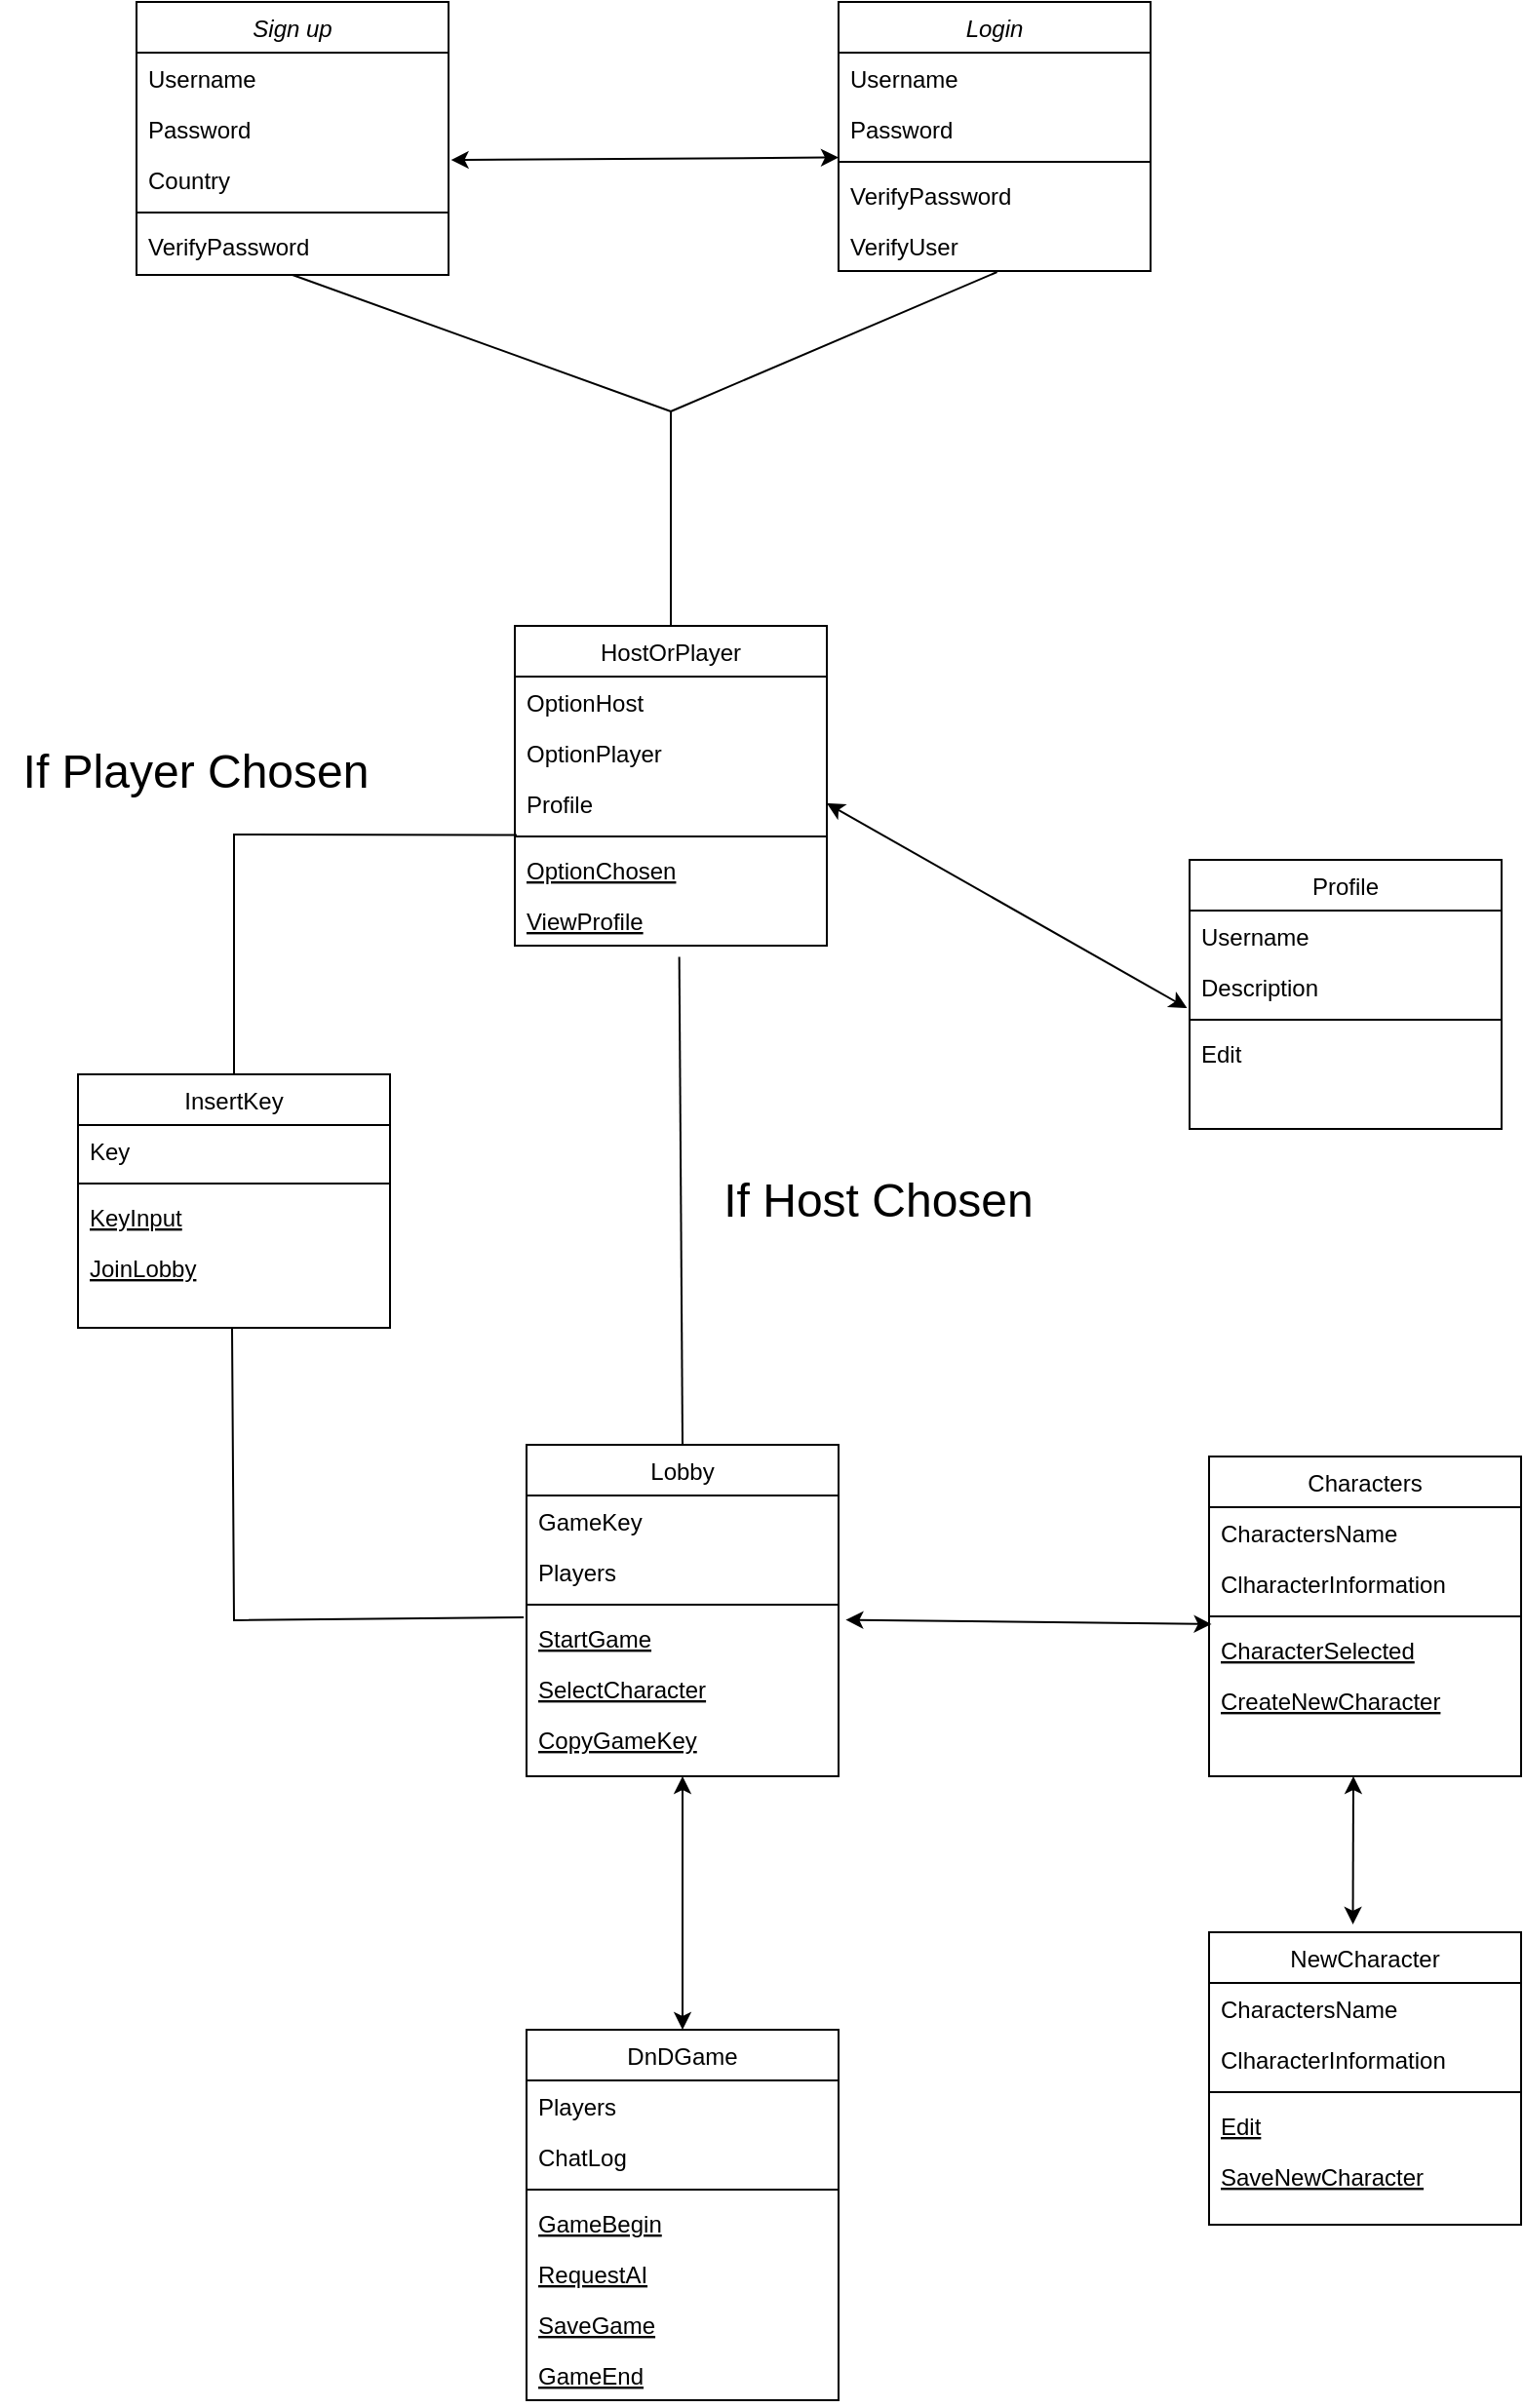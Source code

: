<mxfile version="24.7.17">
  <diagram id="C5RBs43oDa-KdzZeNtuy" name="Page-1">
    <mxGraphModel dx="2484" dy="1448" grid="1" gridSize="10" guides="1" tooltips="1" connect="1" arrows="1" fold="1" page="1" pageScale="1" pageWidth="827" pageHeight="1169" math="0" shadow="0">
      <root>
        <mxCell id="WIyWlLk6GJQsqaUBKTNV-0" />
        <mxCell id="WIyWlLk6GJQsqaUBKTNV-1" parent="WIyWlLk6GJQsqaUBKTNV-0" />
        <mxCell id="zkfFHV4jXpPFQw0GAbJ--0" value="Sign up" style="swimlane;fontStyle=2;align=center;verticalAlign=top;childLayout=stackLayout;horizontal=1;startSize=26;horizontalStack=0;resizeParent=1;resizeLast=0;collapsible=1;marginBottom=0;rounded=0;shadow=0;strokeWidth=1;" parent="WIyWlLk6GJQsqaUBKTNV-1" vertex="1">
          <mxGeometry x="140" y="170" width="160" height="140" as="geometry">
            <mxRectangle x="230" y="140" width="160" height="26" as="alternateBounds" />
          </mxGeometry>
        </mxCell>
        <mxCell id="zkfFHV4jXpPFQw0GAbJ--1" value="Username" style="text;align=left;verticalAlign=top;spacingLeft=4;spacingRight=4;overflow=hidden;rotatable=0;points=[[0,0.5],[1,0.5]];portConstraint=eastwest;" parent="zkfFHV4jXpPFQw0GAbJ--0" vertex="1">
          <mxGeometry y="26" width="160" height="26" as="geometry" />
        </mxCell>
        <mxCell id="zkfFHV4jXpPFQw0GAbJ--2" value="Password" style="text;align=left;verticalAlign=top;spacingLeft=4;spacingRight=4;overflow=hidden;rotatable=0;points=[[0,0.5],[1,0.5]];portConstraint=eastwest;rounded=0;shadow=0;html=0;" parent="zkfFHV4jXpPFQw0GAbJ--0" vertex="1">
          <mxGeometry y="52" width="160" height="26" as="geometry" />
        </mxCell>
        <mxCell id="zkfFHV4jXpPFQw0GAbJ--3" value="Country" style="text;align=left;verticalAlign=top;spacingLeft=4;spacingRight=4;overflow=hidden;rotatable=0;points=[[0,0.5],[1,0.5]];portConstraint=eastwest;rounded=0;shadow=0;html=0;" parent="zkfFHV4jXpPFQw0GAbJ--0" vertex="1">
          <mxGeometry y="78" width="160" height="26" as="geometry" />
        </mxCell>
        <mxCell id="zkfFHV4jXpPFQw0GAbJ--4" value="" style="line;html=1;strokeWidth=1;align=left;verticalAlign=middle;spacingTop=-1;spacingLeft=3;spacingRight=3;rotatable=0;labelPosition=right;points=[];portConstraint=eastwest;" parent="zkfFHV4jXpPFQw0GAbJ--0" vertex="1">
          <mxGeometry y="104" width="160" height="8" as="geometry" />
        </mxCell>
        <mxCell id="zkfFHV4jXpPFQw0GAbJ--5" value="VerifyPassword" style="text;align=left;verticalAlign=top;spacingLeft=4;spacingRight=4;overflow=hidden;rotatable=0;points=[[0,0.5],[1,0.5]];portConstraint=eastwest;" parent="zkfFHV4jXpPFQw0GAbJ--0" vertex="1">
          <mxGeometry y="112" width="160" height="26" as="geometry" />
        </mxCell>
        <mxCell id="zkfFHV4jXpPFQw0GAbJ--6" value="Profile" style="swimlane;fontStyle=0;align=center;verticalAlign=top;childLayout=stackLayout;horizontal=1;startSize=26;horizontalStack=0;resizeParent=1;resizeLast=0;collapsible=1;marginBottom=0;rounded=0;shadow=0;strokeWidth=1;" parent="WIyWlLk6GJQsqaUBKTNV-1" vertex="1">
          <mxGeometry x="680" y="610" width="160" height="138" as="geometry">
            <mxRectangle x="130" y="380" width="160" height="26" as="alternateBounds" />
          </mxGeometry>
        </mxCell>
        <mxCell id="zkfFHV4jXpPFQw0GAbJ--7" value="Username" style="text;align=left;verticalAlign=top;spacingLeft=4;spacingRight=4;overflow=hidden;rotatable=0;points=[[0,0.5],[1,0.5]];portConstraint=eastwest;" parent="zkfFHV4jXpPFQw0GAbJ--6" vertex="1">
          <mxGeometry y="26" width="160" height="26" as="geometry" />
        </mxCell>
        <mxCell id="zkfFHV4jXpPFQw0GAbJ--8" value="Description" style="text;align=left;verticalAlign=top;spacingLeft=4;spacingRight=4;overflow=hidden;rotatable=0;points=[[0,0.5],[1,0.5]];portConstraint=eastwest;rounded=0;shadow=0;html=0;" parent="zkfFHV4jXpPFQw0GAbJ--6" vertex="1">
          <mxGeometry y="52" width="160" height="26" as="geometry" />
        </mxCell>
        <mxCell id="zkfFHV4jXpPFQw0GAbJ--9" value="" style="line;html=1;strokeWidth=1;align=left;verticalAlign=middle;spacingTop=-1;spacingLeft=3;spacingRight=3;rotatable=0;labelPosition=right;points=[];portConstraint=eastwest;" parent="zkfFHV4jXpPFQw0GAbJ--6" vertex="1">
          <mxGeometry y="78" width="160" height="8" as="geometry" />
        </mxCell>
        <mxCell id="zkfFHV4jXpPFQw0GAbJ--11" value="Edit" style="text;align=left;verticalAlign=top;spacingLeft=4;spacingRight=4;overflow=hidden;rotatable=0;points=[[0,0.5],[1,0.5]];portConstraint=eastwest;" parent="zkfFHV4jXpPFQw0GAbJ--6" vertex="1">
          <mxGeometry y="86" width="160" height="26" as="geometry" />
        </mxCell>
        <mxCell id="lHlbHsJI8uWzdL8NDRBX-1" value="Login" style="swimlane;fontStyle=2;align=center;verticalAlign=top;childLayout=stackLayout;horizontal=1;startSize=26;horizontalStack=0;resizeParent=1;resizeLast=0;collapsible=1;marginBottom=0;rounded=0;shadow=0;strokeWidth=1;" vertex="1" parent="WIyWlLk6GJQsqaUBKTNV-1">
          <mxGeometry x="500" y="170" width="160" height="138" as="geometry">
            <mxRectangle x="230" y="140" width="160" height="26" as="alternateBounds" />
          </mxGeometry>
        </mxCell>
        <mxCell id="lHlbHsJI8uWzdL8NDRBX-2" value="Username" style="text;align=left;verticalAlign=top;spacingLeft=4;spacingRight=4;overflow=hidden;rotatable=0;points=[[0,0.5],[1,0.5]];portConstraint=eastwest;" vertex="1" parent="lHlbHsJI8uWzdL8NDRBX-1">
          <mxGeometry y="26" width="160" height="26" as="geometry" />
        </mxCell>
        <mxCell id="lHlbHsJI8uWzdL8NDRBX-3" value="Password" style="text;align=left;verticalAlign=top;spacingLeft=4;spacingRight=4;overflow=hidden;rotatable=0;points=[[0,0.5],[1,0.5]];portConstraint=eastwest;rounded=0;shadow=0;html=0;" vertex="1" parent="lHlbHsJI8uWzdL8NDRBX-1">
          <mxGeometry y="52" width="160" height="26" as="geometry" />
        </mxCell>
        <mxCell id="lHlbHsJI8uWzdL8NDRBX-5" value="" style="line;html=1;strokeWidth=1;align=left;verticalAlign=middle;spacingTop=-1;spacingLeft=3;spacingRight=3;rotatable=0;labelPosition=right;points=[];portConstraint=eastwest;" vertex="1" parent="lHlbHsJI8uWzdL8NDRBX-1">
          <mxGeometry y="78" width="160" height="8" as="geometry" />
        </mxCell>
        <mxCell id="lHlbHsJI8uWzdL8NDRBX-6" value="VerifyPassword" style="text;align=left;verticalAlign=top;spacingLeft=4;spacingRight=4;overflow=hidden;rotatable=0;points=[[0,0.5],[1,0.5]];portConstraint=eastwest;" vertex="1" parent="lHlbHsJI8uWzdL8NDRBX-1">
          <mxGeometry y="86" width="160" height="26" as="geometry" />
        </mxCell>
        <mxCell id="lHlbHsJI8uWzdL8NDRBX-9" value="VerifyUser" style="text;align=left;verticalAlign=top;spacingLeft=4;spacingRight=4;overflow=hidden;rotatable=0;points=[[0,0.5],[1,0.5]];portConstraint=eastwest;" vertex="1" parent="lHlbHsJI8uWzdL8NDRBX-1">
          <mxGeometry y="112" width="160" height="26" as="geometry" />
        </mxCell>
        <mxCell id="lHlbHsJI8uWzdL8NDRBX-11" value="HostOrPlayer" style="swimlane;fontStyle=0;align=center;verticalAlign=top;childLayout=stackLayout;horizontal=1;startSize=26;horizontalStack=0;resizeParent=1;resizeLast=0;collapsible=1;marginBottom=0;rounded=0;shadow=0;strokeWidth=1;" vertex="1" parent="WIyWlLk6GJQsqaUBKTNV-1">
          <mxGeometry x="334" y="490" width="160" height="164" as="geometry">
            <mxRectangle x="130" y="380" width="160" height="26" as="alternateBounds" />
          </mxGeometry>
        </mxCell>
        <mxCell id="lHlbHsJI8uWzdL8NDRBX-12" value="OptionHost" style="text;align=left;verticalAlign=top;spacingLeft=4;spacingRight=4;overflow=hidden;rotatable=0;points=[[0,0.5],[1,0.5]];portConstraint=eastwest;" vertex="1" parent="lHlbHsJI8uWzdL8NDRBX-11">
          <mxGeometry y="26" width="160" height="26" as="geometry" />
        </mxCell>
        <mxCell id="lHlbHsJI8uWzdL8NDRBX-13" value="OptionPlayer" style="text;align=left;verticalAlign=top;spacingLeft=4;spacingRight=4;overflow=hidden;rotatable=0;points=[[0,0.5],[1,0.5]];portConstraint=eastwest;rounded=0;shadow=0;html=0;" vertex="1" parent="lHlbHsJI8uWzdL8NDRBX-11">
          <mxGeometry y="52" width="160" height="26" as="geometry" />
        </mxCell>
        <mxCell id="lHlbHsJI8uWzdL8NDRBX-19" value="Profile" style="text;align=left;verticalAlign=top;spacingLeft=4;spacingRight=4;overflow=hidden;rotatable=0;points=[[0,0.5],[1,0.5]];portConstraint=eastwest;rounded=0;shadow=0;html=0;" vertex="1" parent="lHlbHsJI8uWzdL8NDRBX-11">
          <mxGeometry y="78" width="160" height="26" as="geometry" />
        </mxCell>
        <mxCell id="lHlbHsJI8uWzdL8NDRBX-14" value="" style="line;html=1;strokeWidth=1;align=left;verticalAlign=middle;spacingTop=-1;spacingLeft=3;spacingRight=3;rotatable=0;labelPosition=right;points=[];portConstraint=eastwest;" vertex="1" parent="lHlbHsJI8uWzdL8NDRBX-11">
          <mxGeometry y="104" width="160" height="8" as="geometry" />
        </mxCell>
        <mxCell id="lHlbHsJI8uWzdL8NDRBX-15" value="OptionChosen" style="text;align=left;verticalAlign=top;spacingLeft=4;spacingRight=4;overflow=hidden;rotatable=0;points=[[0,0.5],[1,0.5]];portConstraint=eastwest;fontStyle=4" vertex="1" parent="lHlbHsJI8uWzdL8NDRBX-11">
          <mxGeometry y="112" width="160" height="26" as="geometry" />
        </mxCell>
        <mxCell id="lHlbHsJI8uWzdL8NDRBX-21" value="ViewProfile" style="text;align=left;verticalAlign=top;spacingLeft=4;spacingRight=4;overflow=hidden;rotatable=0;points=[[0,0.5],[1,0.5]];portConstraint=eastwest;fontStyle=4" vertex="1" parent="lHlbHsJI8uWzdL8NDRBX-11">
          <mxGeometry y="138" width="160" height="26" as="geometry" />
        </mxCell>
        <mxCell id="lHlbHsJI8uWzdL8NDRBX-17" value="" style="endArrow=classic;startArrow=classic;html=1;rounded=0;exitX=1.008;exitY=0.116;exitDx=0;exitDy=0;exitPerimeter=0;entryX=0;entryY=1.068;entryDx=0;entryDy=0;entryPerimeter=0;" edge="1" parent="WIyWlLk6GJQsqaUBKTNV-1" source="zkfFHV4jXpPFQw0GAbJ--3" target="lHlbHsJI8uWzdL8NDRBX-3">
          <mxGeometry width="50" height="50" relative="1" as="geometry">
            <mxPoint x="310" y="254" as="sourcePoint" />
            <mxPoint x="480" y="254" as="targetPoint" />
          </mxGeometry>
        </mxCell>
        <mxCell id="lHlbHsJI8uWzdL8NDRBX-22" value="Lobby" style="swimlane;fontStyle=0;align=center;verticalAlign=top;childLayout=stackLayout;horizontal=1;startSize=26;horizontalStack=0;resizeParent=1;resizeLast=0;collapsible=1;marginBottom=0;rounded=0;shadow=0;strokeWidth=1;" vertex="1" parent="WIyWlLk6GJQsqaUBKTNV-1">
          <mxGeometry x="340" y="910" width="160" height="170" as="geometry">
            <mxRectangle x="130" y="380" width="160" height="26" as="alternateBounds" />
          </mxGeometry>
        </mxCell>
        <mxCell id="lHlbHsJI8uWzdL8NDRBX-23" value="GameKey" style="text;align=left;verticalAlign=top;spacingLeft=4;spacingRight=4;overflow=hidden;rotatable=0;points=[[0,0.5],[1,0.5]];portConstraint=eastwest;" vertex="1" parent="lHlbHsJI8uWzdL8NDRBX-22">
          <mxGeometry y="26" width="160" height="26" as="geometry" />
        </mxCell>
        <mxCell id="lHlbHsJI8uWzdL8NDRBX-24" value="Players" style="text;align=left;verticalAlign=top;spacingLeft=4;spacingRight=4;overflow=hidden;rotatable=0;points=[[0,0.5],[1,0.5]];portConstraint=eastwest;rounded=0;shadow=0;html=0;" vertex="1" parent="lHlbHsJI8uWzdL8NDRBX-22">
          <mxGeometry y="52" width="160" height="26" as="geometry" />
        </mxCell>
        <mxCell id="lHlbHsJI8uWzdL8NDRBX-26" value="" style="line;html=1;strokeWidth=1;align=left;verticalAlign=middle;spacingTop=-1;spacingLeft=3;spacingRight=3;rotatable=0;labelPosition=right;points=[];portConstraint=eastwest;" vertex="1" parent="lHlbHsJI8uWzdL8NDRBX-22">
          <mxGeometry y="78" width="160" height="8" as="geometry" />
        </mxCell>
        <mxCell id="lHlbHsJI8uWzdL8NDRBX-27" value="StartGame" style="text;align=left;verticalAlign=top;spacingLeft=4;spacingRight=4;overflow=hidden;rotatable=0;points=[[0,0.5],[1,0.5]];portConstraint=eastwest;fontStyle=4" vertex="1" parent="lHlbHsJI8uWzdL8NDRBX-22">
          <mxGeometry y="86" width="160" height="26" as="geometry" />
        </mxCell>
        <mxCell id="lHlbHsJI8uWzdL8NDRBX-28" value="SelectCharacter" style="text;align=left;verticalAlign=top;spacingLeft=4;spacingRight=4;overflow=hidden;rotatable=0;points=[[0,0.5],[1,0.5]];portConstraint=eastwest;fontStyle=4" vertex="1" parent="lHlbHsJI8uWzdL8NDRBX-22">
          <mxGeometry y="112" width="160" height="26" as="geometry" />
        </mxCell>
        <mxCell id="lHlbHsJI8uWzdL8NDRBX-29" value="CopyGameKey" style="text;align=left;verticalAlign=top;spacingLeft=4;spacingRight=4;overflow=hidden;rotatable=0;points=[[0,0.5],[1,0.5]];portConstraint=eastwest;fontStyle=4" vertex="1" parent="lHlbHsJI8uWzdL8NDRBX-22">
          <mxGeometry y="138" width="160" height="26" as="geometry" />
        </mxCell>
        <mxCell id="lHlbHsJI8uWzdL8NDRBX-30" value="InsertKey" style="swimlane;fontStyle=0;align=center;verticalAlign=top;childLayout=stackLayout;horizontal=1;startSize=26;horizontalStack=0;resizeParent=1;resizeLast=0;collapsible=1;marginBottom=0;rounded=0;shadow=0;strokeWidth=1;" vertex="1" parent="WIyWlLk6GJQsqaUBKTNV-1">
          <mxGeometry x="110" y="720" width="160" height="130" as="geometry">
            <mxRectangle x="130" y="380" width="160" height="26" as="alternateBounds" />
          </mxGeometry>
        </mxCell>
        <mxCell id="lHlbHsJI8uWzdL8NDRBX-31" value="Key" style="text;align=left;verticalAlign=top;spacingLeft=4;spacingRight=4;overflow=hidden;rotatable=0;points=[[0,0.5],[1,0.5]];portConstraint=eastwest;" vertex="1" parent="lHlbHsJI8uWzdL8NDRBX-30">
          <mxGeometry y="26" width="160" height="26" as="geometry" />
        </mxCell>
        <mxCell id="lHlbHsJI8uWzdL8NDRBX-34" value="" style="line;html=1;strokeWidth=1;align=left;verticalAlign=middle;spacingTop=-1;spacingLeft=3;spacingRight=3;rotatable=0;labelPosition=right;points=[];portConstraint=eastwest;" vertex="1" parent="lHlbHsJI8uWzdL8NDRBX-30">
          <mxGeometry y="52" width="160" height="8" as="geometry" />
        </mxCell>
        <mxCell id="lHlbHsJI8uWzdL8NDRBX-35" value="KeyInput" style="text;align=left;verticalAlign=top;spacingLeft=4;spacingRight=4;overflow=hidden;rotatable=0;points=[[0,0.5],[1,0.5]];portConstraint=eastwest;fontStyle=4" vertex="1" parent="lHlbHsJI8uWzdL8NDRBX-30">
          <mxGeometry y="60" width="160" height="26" as="geometry" />
        </mxCell>
        <mxCell id="lHlbHsJI8uWzdL8NDRBX-36" value="JoinLobby" style="text;align=left;verticalAlign=top;spacingLeft=4;spacingRight=4;overflow=hidden;rotatable=0;points=[[0,0.5],[1,0.5]];portConstraint=eastwest;fontStyle=4" vertex="1" parent="lHlbHsJI8uWzdL8NDRBX-30">
          <mxGeometry y="86" width="160" height="26" as="geometry" />
        </mxCell>
        <mxCell id="lHlbHsJI8uWzdL8NDRBX-37" value="DnDGame" style="swimlane;fontStyle=0;align=center;verticalAlign=top;childLayout=stackLayout;horizontal=1;startSize=26;horizontalStack=0;resizeParent=1;resizeLast=0;collapsible=1;marginBottom=0;rounded=0;shadow=0;strokeWidth=1;" vertex="1" parent="WIyWlLk6GJQsqaUBKTNV-1">
          <mxGeometry x="340" y="1210" width="160" height="190" as="geometry">
            <mxRectangle x="130" y="380" width="160" height="26" as="alternateBounds" />
          </mxGeometry>
        </mxCell>
        <mxCell id="lHlbHsJI8uWzdL8NDRBX-38" value="Players" style="text;align=left;verticalAlign=top;spacingLeft=4;spacingRight=4;overflow=hidden;rotatable=0;points=[[0,0.5],[1,0.5]];portConstraint=eastwest;" vertex="1" parent="lHlbHsJI8uWzdL8NDRBX-37">
          <mxGeometry y="26" width="160" height="26" as="geometry" />
        </mxCell>
        <mxCell id="lHlbHsJI8uWzdL8NDRBX-39" value="ChatLog" style="text;align=left;verticalAlign=top;spacingLeft=4;spacingRight=4;overflow=hidden;rotatable=0;points=[[0,0.5],[1,0.5]];portConstraint=eastwest;rounded=0;shadow=0;html=0;" vertex="1" parent="lHlbHsJI8uWzdL8NDRBX-37">
          <mxGeometry y="52" width="160" height="26" as="geometry" />
        </mxCell>
        <mxCell id="lHlbHsJI8uWzdL8NDRBX-40" value="" style="line;html=1;strokeWidth=1;align=left;verticalAlign=middle;spacingTop=-1;spacingLeft=3;spacingRight=3;rotatable=0;labelPosition=right;points=[];portConstraint=eastwest;" vertex="1" parent="lHlbHsJI8uWzdL8NDRBX-37">
          <mxGeometry y="78" width="160" height="8" as="geometry" />
        </mxCell>
        <mxCell id="lHlbHsJI8uWzdL8NDRBX-41" value="GameBegin" style="text;align=left;verticalAlign=top;spacingLeft=4;spacingRight=4;overflow=hidden;rotatable=0;points=[[0,0.5],[1,0.5]];portConstraint=eastwest;fontStyle=4" vertex="1" parent="lHlbHsJI8uWzdL8NDRBX-37">
          <mxGeometry y="86" width="160" height="26" as="geometry" />
        </mxCell>
        <mxCell id="lHlbHsJI8uWzdL8NDRBX-42" value="RequestAI" style="text;align=left;verticalAlign=top;spacingLeft=4;spacingRight=4;overflow=hidden;rotatable=0;points=[[0,0.5],[1,0.5]];portConstraint=eastwest;fontStyle=4" vertex="1" parent="lHlbHsJI8uWzdL8NDRBX-37">
          <mxGeometry y="112" width="160" height="26" as="geometry" />
        </mxCell>
        <mxCell id="lHlbHsJI8uWzdL8NDRBX-43" value="SaveGame" style="text;align=left;verticalAlign=top;spacingLeft=4;spacingRight=4;overflow=hidden;rotatable=0;points=[[0,0.5],[1,0.5]];portConstraint=eastwest;fontStyle=4" vertex="1" parent="lHlbHsJI8uWzdL8NDRBX-37">
          <mxGeometry y="138" width="160" height="26" as="geometry" />
        </mxCell>
        <mxCell id="lHlbHsJI8uWzdL8NDRBX-44" value="GameEnd" style="text;align=left;verticalAlign=top;spacingLeft=4;spacingRight=4;overflow=hidden;rotatable=0;points=[[0,0.5],[1,0.5]];portConstraint=eastwest;fontStyle=4" vertex="1" parent="lHlbHsJI8uWzdL8NDRBX-37">
          <mxGeometry y="164" width="160" height="26" as="geometry" />
        </mxCell>
        <mxCell id="lHlbHsJI8uWzdL8NDRBX-45" value="" style="endArrow=none;html=1;rounded=0;entryX=0.5;entryY=1;entryDx=0;entryDy=0;exitX=0.5;exitY=0;exitDx=0;exitDy=0;" edge="1" parent="WIyWlLk6GJQsqaUBKTNV-1" source="lHlbHsJI8uWzdL8NDRBX-11" target="zkfFHV4jXpPFQw0GAbJ--0">
          <mxGeometry width="50" height="50" relative="1" as="geometry">
            <mxPoint x="200" y="400" as="sourcePoint" />
            <mxPoint x="250" y="350" as="targetPoint" />
            <Array as="points">
              <mxPoint x="414" y="380" />
            </Array>
          </mxGeometry>
        </mxCell>
        <mxCell id="lHlbHsJI8uWzdL8NDRBX-46" value="" style="endArrow=none;html=1;rounded=0;entryX=0.508;entryY=1.02;entryDx=0;entryDy=0;exitX=0.5;exitY=0;exitDx=0;exitDy=0;entryPerimeter=0;" edge="1" parent="WIyWlLk6GJQsqaUBKTNV-1" target="lHlbHsJI8uWzdL8NDRBX-9">
          <mxGeometry width="50" height="50" relative="1" as="geometry">
            <mxPoint x="414" y="490" as="sourcePoint" />
            <mxPoint x="220" y="310" as="targetPoint" />
            <Array as="points">
              <mxPoint x="414" y="380" />
            </Array>
          </mxGeometry>
        </mxCell>
        <mxCell id="lHlbHsJI8uWzdL8NDRBX-48" value="" style="endArrow=classic;startArrow=classic;html=1;rounded=0;entryX=-0.008;entryY=0.924;entryDx=0;entryDy=0;entryPerimeter=0;exitX=1;exitY=0.5;exitDx=0;exitDy=0;" edge="1" parent="WIyWlLk6GJQsqaUBKTNV-1" source="lHlbHsJI8uWzdL8NDRBX-19" target="zkfFHV4jXpPFQw0GAbJ--8">
          <mxGeometry width="50" height="50" relative="1" as="geometry">
            <mxPoint x="520" y="590" as="sourcePoint" />
            <mxPoint x="640" y="660" as="targetPoint" />
          </mxGeometry>
        </mxCell>
        <mxCell id="lHlbHsJI8uWzdL8NDRBX-49" value="" style="endArrow=none;html=1;rounded=0;exitX=0.5;exitY=0;exitDx=0;exitDy=0;entryX=0.006;entryY=1.125;entryDx=0;entryDy=0;entryPerimeter=0;" edge="1" parent="WIyWlLk6GJQsqaUBKTNV-1" source="lHlbHsJI8uWzdL8NDRBX-30" target="lHlbHsJI8uWzdL8NDRBX-19">
          <mxGeometry width="50" height="50" relative="1" as="geometry">
            <mxPoint x="220" y="640" as="sourcePoint" />
            <mxPoint x="270" y="590" as="targetPoint" />
            <Array as="points">
              <mxPoint x="190" y="597" />
            </Array>
          </mxGeometry>
        </mxCell>
        <mxCell id="lHlbHsJI8uWzdL8NDRBX-50" value="" style="endArrow=none;html=1;rounded=0;entryX=-0.009;entryY=0.097;entryDx=0;entryDy=0;entryPerimeter=0;" edge="1" parent="WIyWlLk6GJQsqaUBKTNV-1" target="lHlbHsJI8uWzdL8NDRBX-27">
          <mxGeometry width="50" height="50" relative="1" as="geometry">
            <mxPoint x="189" y="850" as="sourcePoint" />
            <mxPoint x="334" y="930.5" as="targetPoint" />
            <Array as="points">
              <mxPoint x="190" y="1000" />
            </Array>
          </mxGeometry>
        </mxCell>
        <mxCell id="lHlbHsJI8uWzdL8NDRBX-52" value="Characters" style="swimlane;fontStyle=0;align=center;verticalAlign=top;childLayout=stackLayout;horizontal=1;startSize=26;horizontalStack=0;resizeParent=1;resizeLast=0;collapsible=1;marginBottom=0;rounded=0;shadow=0;strokeWidth=1;" vertex="1" parent="WIyWlLk6GJQsqaUBKTNV-1">
          <mxGeometry x="690" y="916" width="160" height="164" as="geometry">
            <mxRectangle x="130" y="380" width="160" height="26" as="alternateBounds" />
          </mxGeometry>
        </mxCell>
        <mxCell id="lHlbHsJI8uWzdL8NDRBX-53" value="CharactersName" style="text;align=left;verticalAlign=top;spacingLeft=4;spacingRight=4;overflow=hidden;rotatable=0;points=[[0,0.5],[1,0.5]];portConstraint=eastwest;" vertex="1" parent="lHlbHsJI8uWzdL8NDRBX-52">
          <mxGeometry y="26" width="160" height="26" as="geometry" />
        </mxCell>
        <mxCell id="lHlbHsJI8uWzdL8NDRBX-54" value="ClharacterInformation" style="text;align=left;verticalAlign=top;spacingLeft=4;spacingRight=4;overflow=hidden;rotatable=0;points=[[0,0.5],[1,0.5]];portConstraint=eastwest;rounded=0;shadow=0;html=0;" vertex="1" parent="lHlbHsJI8uWzdL8NDRBX-52">
          <mxGeometry y="52" width="160" height="26" as="geometry" />
        </mxCell>
        <mxCell id="lHlbHsJI8uWzdL8NDRBX-55" value="" style="line;html=1;strokeWidth=1;align=left;verticalAlign=middle;spacingTop=-1;spacingLeft=3;spacingRight=3;rotatable=0;labelPosition=right;points=[];portConstraint=eastwest;" vertex="1" parent="lHlbHsJI8uWzdL8NDRBX-52">
          <mxGeometry y="78" width="160" height="8" as="geometry" />
        </mxCell>
        <mxCell id="lHlbHsJI8uWzdL8NDRBX-57" value="CharacterSelected" style="text;align=left;verticalAlign=top;spacingLeft=4;spacingRight=4;overflow=hidden;rotatable=0;points=[[0,0.5],[1,0.5]];portConstraint=eastwest;fontStyle=4" vertex="1" parent="lHlbHsJI8uWzdL8NDRBX-52">
          <mxGeometry y="86" width="160" height="26" as="geometry" />
        </mxCell>
        <mxCell id="lHlbHsJI8uWzdL8NDRBX-58" value="CreateNewCharacter" style="text;align=left;verticalAlign=top;spacingLeft=4;spacingRight=4;overflow=hidden;rotatable=0;points=[[0,0.5],[1,0.5]];portConstraint=eastwest;fontStyle=4" vertex="1" parent="lHlbHsJI8uWzdL8NDRBX-52">
          <mxGeometry y="112" width="160" height="26" as="geometry" />
        </mxCell>
        <mxCell id="lHlbHsJI8uWzdL8NDRBX-62" value="" style="endArrow=classic;startArrow=classic;html=1;rounded=0;entryX=0.008;entryY=0;entryDx=0;entryDy=0;entryPerimeter=0;exitX=1.023;exitY=0.145;exitDx=0;exitDy=0;exitPerimeter=0;" edge="1" parent="WIyWlLk6GJQsqaUBKTNV-1" source="lHlbHsJI8uWzdL8NDRBX-27" target="lHlbHsJI8uWzdL8NDRBX-57">
          <mxGeometry width="50" height="50" relative="1" as="geometry">
            <mxPoint x="487.5" y="942.5" as="sourcePoint" />
            <mxPoint x="672.5" y="1047.5" as="targetPoint" />
          </mxGeometry>
        </mxCell>
        <mxCell id="lHlbHsJI8uWzdL8NDRBX-63" value="" style="endArrow=classic;startArrow=classic;html=1;rounded=0;exitX=0.461;exitY=-0.027;exitDx=0;exitDy=0;exitPerimeter=0;" edge="1" parent="WIyWlLk6GJQsqaUBKTNV-1" source="lHlbHsJI8uWzdL8NDRBX-64">
          <mxGeometry width="50" height="50" relative="1" as="geometry">
            <mxPoint x="745" y="1140" as="sourcePoint" />
            <mxPoint x="764" y="1080" as="targetPoint" />
          </mxGeometry>
        </mxCell>
        <mxCell id="lHlbHsJI8uWzdL8NDRBX-64" value="NewCharacter" style="swimlane;fontStyle=0;align=center;verticalAlign=top;childLayout=stackLayout;horizontal=1;startSize=26;horizontalStack=0;resizeParent=1;resizeLast=0;collapsible=1;marginBottom=0;rounded=0;shadow=0;strokeWidth=1;" vertex="1" parent="WIyWlLk6GJQsqaUBKTNV-1">
          <mxGeometry x="690" y="1160" width="160" height="150" as="geometry">
            <mxRectangle x="130" y="380" width="160" height="26" as="alternateBounds" />
          </mxGeometry>
        </mxCell>
        <mxCell id="lHlbHsJI8uWzdL8NDRBX-65" value="CharactersName" style="text;align=left;verticalAlign=top;spacingLeft=4;spacingRight=4;overflow=hidden;rotatable=0;points=[[0,0.5],[1,0.5]];portConstraint=eastwest;" vertex="1" parent="lHlbHsJI8uWzdL8NDRBX-64">
          <mxGeometry y="26" width="160" height="26" as="geometry" />
        </mxCell>
        <mxCell id="lHlbHsJI8uWzdL8NDRBX-66" value="ClharacterInformation" style="text;align=left;verticalAlign=top;spacingLeft=4;spacingRight=4;overflow=hidden;rotatable=0;points=[[0,0.5],[1,0.5]];portConstraint=eastwest;rounded=0;shadow=0;html=0;" vertex="1" parent="lHlbHsJI8uWzdL8NDRBX-64">
          <mxGeometry y="52" width="160" height="26" as="geometry" />
        </mxCell>
        <mxCell id="lHlbHsJI8uWzdL8NDRBX-67" value="" style="line;html=1;strokeWidth=1;align=left;verticalAlign=middle;spacingTop=-1;spacingLeft=3;spacingRight=3;rotatable=0;labelPosition=right;points=[];portConstraint=eastwest;" vertex="1" parent="lHlbHsJI8uWzdL8NDRBX-64">
          <mxGeometry y="78" width="160" height="8" as="geometry" />
        </mxCell>
        <mxCell id="lHlbHsJI8uWzdL8NDRBX-68" value="Edit" style="text;align=left;verticalAlign=top;spacingLeft=4;spacingRight=4;overflow=hidden;rotatable=0;points=[[0,0.5],[1,0.5]];portConstraint=eastwest;fontStyle=4" vertex="1" parent="lHlbHsJI8uWzdL8NDRBX-64">
          <mxGeometry y="86" width="160" height="26" as="geometry" />
        </mxCell>
        <mxCell id="lHlbHsJI8uWzdL8NDRBX-69" value="SaveNewCharacter" style="text;align=left;verticalAlign=top;spacingLeft=4;spacingRight=4;overflow=hidden;rotatable=0;points=[[0,0.5],[1,0.5]];portConstraint=eastwest;fontStyle=4" vertex="1" parent="lHlbHsJI8uWzdL8NDRBX-64">
          <mxGeometry y="112" width="160" height="26" as="geometry" />
        </mxCell>
        <mxCell id="lHlbHsJI8uWzdL8NDRBX-70" value="" style="endArrow=classic;startArrow=classic;html=1;rounded=0;entryX=0.5;entryY=0;entryDx=0;entryDy=0;exitX=0.5;exitY=1;exitDx=0;exitDy=0;" edge="1" parent="WIyWlLk6GJQsqaUBKTNV-1" source="lHlbHsJI8uWzdL8NDRBX-22" target="lHlbHsJI8uWzdL8NDRBX-37">
          <mxGeometry width="50" height="50" relative="1" as="geometry">
            <mxPoint x="307" y="1140" as="sourcePoint" />
            <mxPoint x="494" y="1142" as="targetPoint" />
          </mxGeometry>
        </mxCell>
        <mxCell id="lHlbHsJI8uWzdL8NDRBX-71" value="" style="endArrow=none;html=1;rounded=0;exitX=0.5;exitY=0;exitDx=0;exitDy=0;entryX=0.527;entryY=1.219;entryDx=0;entryDy=0;entryPerimeter=0;" edge="1" parent="WIyWlLk6GJQsqaUBKTNV-1" source="lHlbHsJI8uWzdL8NDRBX-22" target="lHlbHsJI8uWzdL8NDRBX-21">
          <mxGeometry width="50" height="50" relative="1" as="geometry">
            <mxPoint x="400" y="790" as="sourcePoint" />
            <mxPoint x="450" y="740" as="targetPoint" />
          </mxGeometry>
        </mxCell>
        <mxCell id="lHlbHsJI8uWzdL8NDRBX-72" value="&lt;font style=&quot;font-size: 24px;&quot;&gt;If Host Chosen&lt;/font&gt;" style="text;html=1;align=center;verticalAlign=middle;resizable=0;points=[];autosize=1;strokeColor=none;fillColor=none;" vertex="1" parent="WIyWlLk6GJQsqaUBKTNV-1">
          <mxGeometry x="430" y="765" width="180" height="40" as="geometry" />
        </mxCell>
        <mxCell id="lHlbHsJI8uWzdL8NDRBX-73" value="&lt;font style=&quot;font-size: 24px;&quot;&gt;If Player Chosen&lt;/font&gt;" style="text;html=1;align=center;verticalAlign=middle;resizable=0;points=[];autosize=1;strokeColor=none;fillColor=none;" vertex="1" parent="WIyWlLk6GJQsqaUBKTNV-1">
          <mxGeometry x="70" y="545" width="200" height="40" as="geometry" />
        </mxCell>
      </root>
    </mxGraphModel>
  </diagram>
</mxfile>
